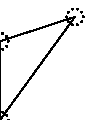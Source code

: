 units := 360/10;

def ooh(suffix t) :=
   pair t.a, t.b, t.c;
   %t.c = t.b rotatedaround(t.a,1*units);
enddef;

def speckle(suffix p) :=
   for i:=0 upto 9:
      draw (p+(0,3pt)) rotatedaround(p,(i+0.5)*units) withpen pencircle scaled 1;
   endfor;
enddef;

beginfig(0);

ooh(foo);


pair d.a, d.dip, d.b, d.tip;
d.tip := (0,0);
d.dip := (0,1cm);
d.a = d.b rotatedaround(d.tip,2*units);
d.a = d.b rotatedaround(d.dip,4*units);
draw d.tip--d.a--d.dip--d.b--cycle;

draw d.tip--d.dip;

%draw d.a withpen pencircle scaled 2;

speckle(d.a);
speckle(d.b);
speckle(d.dip);
speckle(d.tip);
%dotlabel.rt("", d.a);

pair k.a, k.tail, k.b, k.head;

%k.tail := d.b;
%k.a := d.tip;

%k.b = k.a rotatedabout(k.tail,2*units);
%k.a = k.b rotatedabout(k.head,4*units);
endfig;

end;
